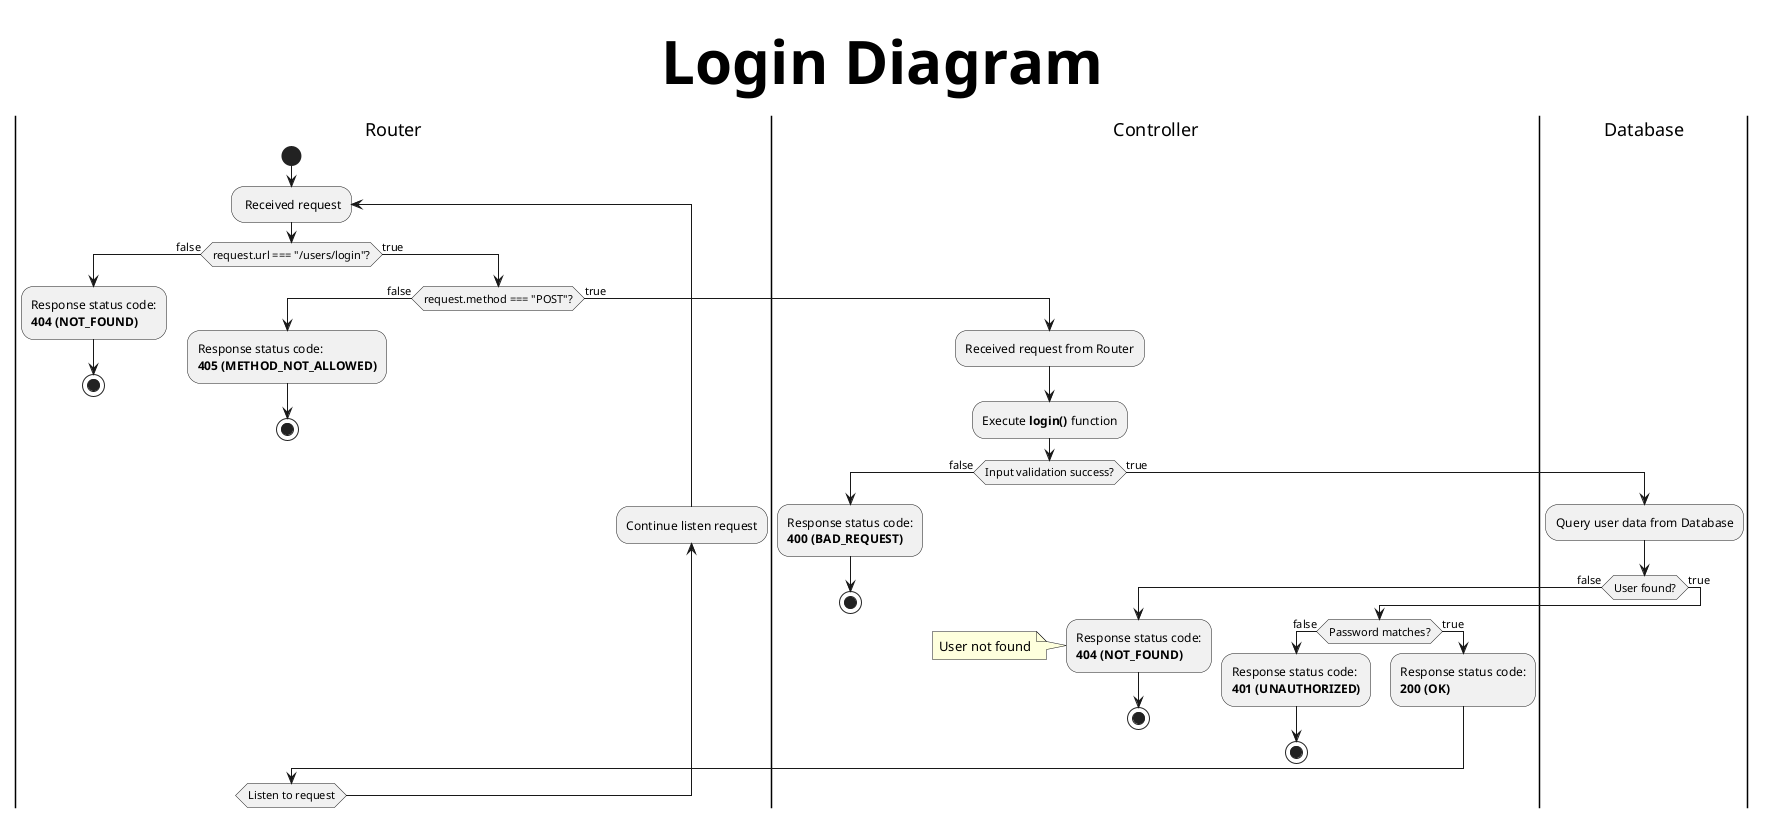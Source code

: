 @startuml 
title Login Diagram
skinparam titleFontSize 60
|Router|
start
repeat: Received request
if (request.url === "/users/login"?) then (false)
    :Response status code:
    **404 (NOT_FOUND)**;
    stop

else (true)
    if (request.method === "POST"?) then (false)
        :Response status code:
        **405 (METHOD_NOT_ALLOWED)**;
        stop

    else (true)
        |Controller|
        :Received request from Router;
        :Execute **login()** function;

        if (Input validation success?) then (false)
            :Response status code:
            **400 (BAD_REQUEST)**;
            'Validation failed
            stop

        else (true)
            |Database|
            :Query user data from Database;


            if (User found?) then (false)
                |Controller|
                :Response status code:
                **404 (NOT_FOUND)**;
                note left: User not found
                stop
            
            else (true)
                |Controller|
                if (Password matches?) then (false)
                    |Controller|
                    :Response status code:
                    **401 (UNAUTHORIZED)**; 
                    stop
                
                else (true)
                    :Response status code:
                    **200 (OK)**;
                endif
            endif
        endif
    endif
endif

|Router|
backward:Continue listen request;
repeat while (Listen to request)    
@enduml